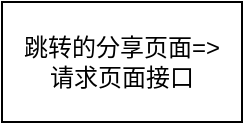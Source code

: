 <mxfile version="13.1.3">
    <diagram id="6hGFLwfOUW9BJ-s0fimq" name="Page-1">
        <mxGraphModel dx="1206" dy="613" grid="1" gridSize="10" guides="1" tooltips="1" connect="1" arrows="1" fold="1" page="1" pageScale="1" pageWidth="1654" pageHeight="2336" math="0" shadow="0">
            <root>
                <mxCell id="0"/>
                <mxCell id="1" parent="0"/>
                <mxCell id="2" value="跳转的分享页面=&amp;gt;&lt;br&gt;请求页面接口" style="rounded=0;whiteSpace=wrap;html=1;" parent="1" vertex="1">
                    <mxGeometry x="210" y="250" width="120" height="60" as="geometry"/>
                </mxCell>
            </root>
        </mxGraphModel>
    </diagram>
</mxfile>